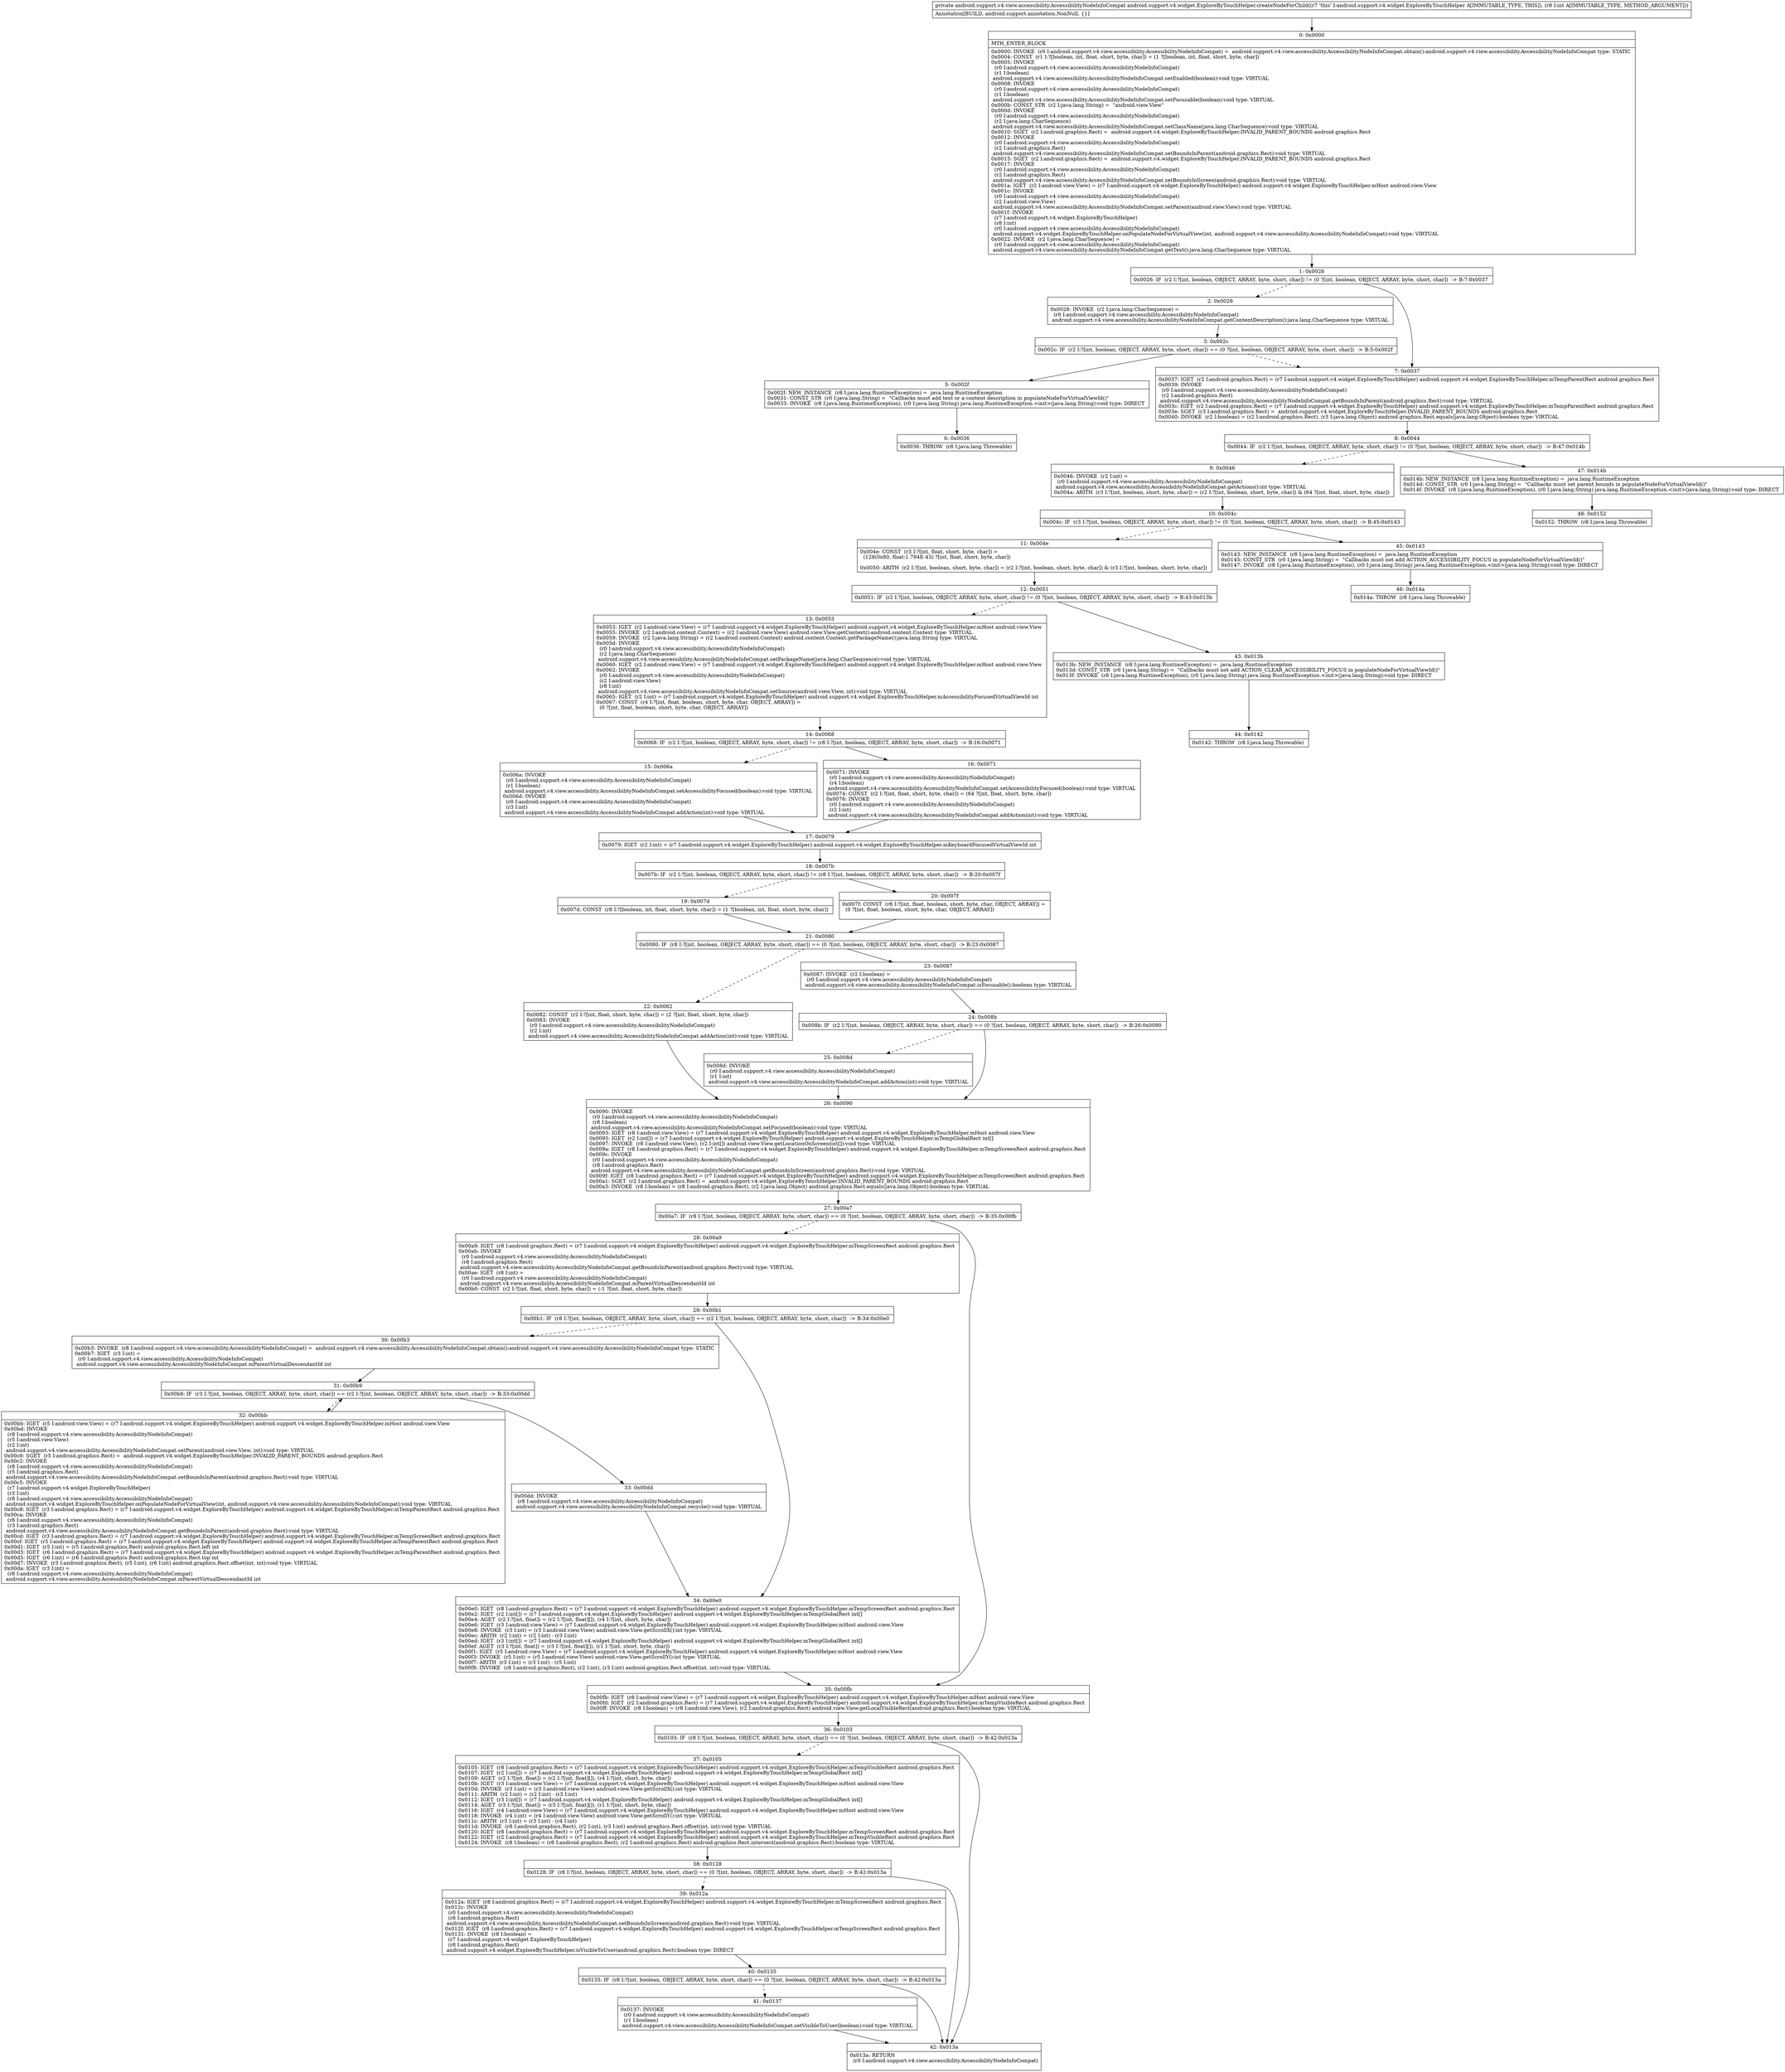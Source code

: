 digraph "CFG forandroid.support.v4.widget.ExploreByTouchHelper.createNodeForChild(I)Landroid\/support\/v4\/view\/accessibility\/AccessibilityNodeInfoCompat;" {
Node_0 [shape=record,label="{0\:\ 0x0000|MTH_ENTER_BLOCK\l|0x0000: INVOKE  (r0 I:android.support.v4.view.accessibility.AccessibilityNodeInfoCompat) =  android.support.v4.view.accessibility.AccessibilityNodeInfoCompat.obtain():android.support.v4.view.accessibility.AccessibilityNodeInfoCompat type: STATIC \l0x0004: CONST  (r1 I:?[boolean, int, float, short, byte, char]) = (1 ?[boolean, int, float, short, byte, char]) \l0x0005: INVOKE  \l  (r0 I:android.support.v4.view.accessibility.AccessibilityNodeInfoCompat)\l  (r1 I:boolean)\l android.support.v4.view.accessibility.AccessibilityNodeInfoCompat.setEnabled(boolean):void type: VIRTUAL \l0x0008: INVOKE  \l  (r0 I:android.support.v4.view.accessibility.AccessibilityNodeInfoCompat)\l  (r1 I:boolean)\l android.support.v4.view.accessibility.AccessibilityNodeInfoCompat.setFocusable(boolean):void type: VIRTUAL \l0x000b: CONST_STR  (r2 I:java.lang.String) =  \"android.view.View\" \l0x000d: INVOKE  \l  (r0 I:android.support.v4.view.accessibility.AccessibilityNodeInfoCompat)\l  (r2 I:java.lang.CharSequence)\l android.support.v4.view.accessibility.AccessibilityNodeInfoCompat.setClassName(java.lang.CharSequence):void type: VIRTUAL \l0x0010: SGET  (r2 I:android.graphics.Rect) =  android.support.v4.widget.ExploreByTouchHelper.INVALID_PARENT_BOUNDS android.graphics.Rect \l0x0012: INVOKE  \l  (r0 I:android.support.v4.view.accessibility.AccessibilityNodeInfoCompat)\l  (r2 I:android.graphics.Rect)\l android.support.v4.view.accessibility.AccessibilityNodeInfoCompat.setBoundsInParent(android.graphics.Rect):void type: VIRTUAL \l0x0015: SGET  (r2 I:android.graphics.Rect) =  android.support.v4.widget.ExploreByTouchHelper.INVALID_PARENT_BOUNDS android.graphics.Rect \l0x0017: INVOKE  \l  (r0 I:android.support.v4.view.accessibility.AccessibilityNodeInfoCompat)\l  (r2 I:android.graphics.Rect)\l android.support.v4.view.accessibility.AccessibilityNodeInfoCompat.setBoundsInScreen(android.graphics.Rect):void type: VIRTUAL \l0x001a: IGET  (r2 I:android.view.View) = (r7 I:android.support.v4.widget.ExploreByTouchHelper) android.support.v4.widget.ExploreByTouchHelper.mHost android.view.View \l0x001c: INVOKE  \l  (r0 I:android.support.v4.view.accessibility.AccessibilityNodeInfoCompat)\l  (r2 I:android.view.View)\l android.support.v4.view.accessibility.AccessibilityNodeInfoCompat.setParent(android.view.View):void type: VIRTUAL \l0x001f: INVOKE  \l  (r7 I:android.support.v4.widget.ExploreByTouchHelper)\l  (r8 I:int)\l  (r0 I:android.support.v4.view.accessibility.AccessibilityNodeInfoCompat)\l android.support.v4.widget.ExploreByTouchHelper.onPopulateNodeForVirtualView(int, android.support.v4.view.accessibility.AccessibilityNodeInfoCompat):void type: VIRTUAL \l0x0022: INVOKE  (r2 I:java.lang.CharSequence) = \l  (r0 I:android.support.v4.view.accessibility.AccessibilityNodeInfoCompat)\l android.support.v4.view.accessibility.AccessibilityNodeInfoCompat.getText():java.lang.CharSequence type: VIRTUAL \l}"];
Node_1 [shape=record,label="{1\:\ 0x0026|0x0026: IF  (r2 I:?[int, boolean, OBJECT, ARRAY, byte, short, char]) != (0 ?[int, boolean, OBJECT, ARRAY, byte, short, char])  \-\> B:7:0x0037 \l}"];
Node_2 [shape=record,label="{2\:\ 0x0028|0x0028: INVOKE  (r2 I:java.lang.CharSequence) = \l  (r0 I:android.support.v4.view.accessibility.AccessibilityNodeInfoCompat)\l android.support.v4.view.accessibility.AccessibilityNodeInfoCompat.getContentDescription():java.lang.CharSequence type: VIRTUAL \l}"];
Node_3 [shape=record,label="{3\:\ 0x002c|0x002c: IF  (r2 I:?[int, boolean, OBJECT, ARRAY, byte, short, char]) == (0 ?[int, boolean, OBJECT, ARRAY, byte, short, char])  \-\> B:5:0x002f \l}"];
Node_5 [shape=record,label="{5\:\ 0x002f|0x002f: NEW_INSTANCE  (r8 I:java.lang.RuntimeException) =  java.lang.RuntimeException \l0x0031: CONST_STR  (r0 I:java.lang.String) =  \"Callbacks must add text or a content description in populateNodeForVirtualViewId()\" \l0x0033: INVOKE  (r8 I:java.lang.RuntimeException), (r0 I:java.lang.String) java.lang.RuntimeException.\<init\>(java.lang.String):void type: DIRECT \l}"];
Node_6 [shape=record,label="{6\:\ 0x0036|0x0036: THROW  (r8 I:java.lang.Throwable) \l}"];
Node_7 [shape=record,label="{7\:\ 0x0037|0x0037: IGET  (r2 I:android.graphics.Rect) = (r7 I:android.support.v4.widget.ExploreByTouchHelper) android.support.v4.widget.ExploreByTouchHelper.mTempParentRect android.graphics.Rect \l0x0039: INVOKE  \l  (r0 I:android.support.v4.view.accessibility.AccessibilityNodeInfoCompat)\l  (r2 I:android.graphics.Rect)\l android.support.v4.view.accessibility.AccessibilityNodeInfoCompat.getBoundsInParent(android.graphics.Rect):void type: VIRTUAL \l0x003c: IGET  (r2 I:android.graphics.Rect) = (r7 I:android.support.v4.widget.ExploreByTouchHelper) android.support.v4.widget.ExploreByTouchHelper.mTempParentRect android.graphics.Rect \l0x003e: SGET  (r3 I:android.graphics.Rect) =  android.support.v4.widget.ExploreByTouchHelper.INVALID_PARENT_BOUNDS android.graphics.Rect \l0x0040: INVOKE  (r2 I:boolean) = (r2 I:android.graphics.Rect), (r3 I:java.lang.Object) android.graphics.Rect.equals(java.lang.Object):boolean type: VIRTUAL \l}"];
Node_8 [shape=record,label="{8\:\ 0x0044|0x0044: IF  (r2 I:?[int, boolean, OBJECT, ARRAY, byte, short, char]) != (0 ?[int, boolean, OBJECT, ARRAY, byte, short, char])  \-\> B:47:0x014b \l}"];
Node_9 [shape=record,label="{9\:\ 0x0046|0x0046: INVOKE  (r2 I:int) = \l  (r0 I:android.support.v4.view.accessibility.AccessibilityNodeInfoCompat)\l android.support.v4.view.accessibility.AccessibilityNodeInfoCompat.getActions():int type: VIRTUAL \l0x004a: ARITH  (r3 I:?[int, boolean, short, byte, char]) = (r2 I:?[int, boolean, short, byte, char]) & (64 ?[int, float, short, byte, char]) \l}"];
Node_10 [shape=record,label="{10\:\ 0x004c|0x004c: IF  (r3 I:?[int, boolean, OBJECT, ARRAY, byte, short, char]) != (0 ?[int, boolean, OBJECT, ARRAY, byte, short, char])  \-\> B:45:0x0143 \l}"];
Node_11 [shape=record,label="{11\:\ 0x004e|0x004e: CONST  (r3 I:?[int, float, short, byte, char]) = \l  (128(0x80, float:1.794E\-43) ?[int, float, short, byte, char])\l \l0x0050: ARITH  (r2 I:?[int, boolean, short, byte, char]) = (r2 I:?[int, boolean, short, byte, char]) & (r3 I:?[int, boolean, short, byte, char]) \l}"];
Node_12 [shape=record,label="{12\:\ 0x0051|0x0051: IF  (r2 I:?[int, boolean, OBJECT, ARRAY, byte, short, char]) != (0 ?[int, boolean, OBJECT, ARRAY, byte, short, char])  \-\> B:43:0x013b \l}"];
Node_13 [shape=record,label="{13\:\ 0x0053|0x0053: IGET  (r2 I:android.view.View) = (r7 I:android.support.v4.widget.ExploreByTouchHelper) android.support.v4.widget.ExploreByTouchHelper.mHost android.view.View \l0x0055: INVOKE  (r2 I:android.content.Context) = (r2 I:android.view.View) android.view.View.getContext():android.content.Context type: VIRTUAL \l0x0059: INVOKE  (r2 I:java.lang.String) = (r2 I:android.content.Context) android.content.Context.getPackageName():java.lang.String type: VIRTUAL \l0x005d: INVOKE  \l  (r0 I:android.support.v4.view.accessibility.AccessibilityNodeInfoCompat)\l  (r2 I:java.lang.CharSequence)\l android.support.v4.view.accessibility.AccessibilityNodeInfoCompat.setPackageName(java.lang.CharSequence):void type: VIRTUAL \l0x0060: IGET  (r2 I:android.view.View) = (r7 I:android.support.v4.widget.ExploreByTouchHelper) android.support.v4.widget.ExploreByTouchHelper.mHost android.view.View \l0x0062: INVOKE  \l  (r0 I:android.support.v4.view.accessibility.AccessibilityNodeInfoCompat)\l  (r2 I:android.view.View)\l  (r8 I:int)\l android.support.v4.view.accessibility.AccessibilityNodeInfoCompat.setSource(android.view.View, int):void type: VIRTUAL \l0x0065: IGET  (r2 I:int) = (r7 I:android.support.v4.widget.ExploreByTouchHelper) android.support.v4.widget.ExploreByTouchHelper.mAccessibilityFocusedVirtualViewId int \l0x0067: CONST  (r4 I:?[int, float, boolean, short, byte, char, OBJECT, ARRAY]) = \l  (0 ?[int, float, boolean, short, byte, char, OBJECT, ARRAY])\l \l}"];
Node_14 [shape=record,label="{14\:\ 0x0068|0x0068: IF  (r2 I:?[int, boolean, OBJECT, ARRAY, byte, short, char]) != (r8 I:?[int, boolean, OBJECT, ARRAY, byte, short, char])  \-\> B:16:0x0071 \l}"];
Node_15 [shape=record,label="{15\:\ 0x006a|0x006a: INVOKE  \l  (r0 I:android.support.v4.view.accessibility.AccessibilityNodeInfoCompat)\l  (r1 I:boolean)\l android.support.v4.view.accessibility.AccessibilityNodeInfoCompat.setAccessibilityFocused(boolean):void type: VIRTUAL \l0x006d: INVOKE  \l  (r0 I:android.support.v4.view.accessibility.AccessibilityNodeInfoCompat)\l  (r3 I:int)\l android.support.v4.view.accessibility.AccessibilityNodeInfoCompat.addAction(int):void type: VIRTUAL \l}"];
Node_16 [shape=record,label="{16\:\ 0x0071|0x0071: INVOKE  \l  (r0 I:android.support.v4.view.accessibility.AccessibilityNodeInfoCompat)\l  (r4 I:boolean)\l android.support.v4.view.accessibility.AccessibilityNodeInfoCompat.setAccessibilityFocused(boolean):void type: VIRTUAL \l0x0074: CONST  (r2 I:?[int, float, short, byte, char]) = (64 ?[int, float, short, byte, char]) \l0x0076: INVOKE  \l  (r0 I:android.support.v4.view.accessibility.AccessibilityNodeInfoCompat)\l  (r2 I:int)\l android.support.v4.view.accessibility.AccessibilityNodeInfoCompat.addAction(int):void type: VIRTUAL \l}"];
Node_17 [shape=record,label="{17\:\ 0x0079|0x0079: IGET  (r2 I:int) = (r7 I:android.support.v4.widget.ExploreByTouchHelper) android.support.v4.widget.ExploreByTouchHelper.mKeyboardFocusedVirtualViewId int \l}"];
Node_18 [shape=record,label="{18\:\ 0x007b|0x007b: IF  (r2 I:?[int, boolean, OBJECT, ARRAY, byte, short, char]) != (r8 I:?[int, boolean, OBJECT, ARRAY, byte, short, char])  \-\> B:20:0x007f \l}"];
Node_19 [shape=record,label="{19\:\ 0x007d|0x007d: CONST  (r8 I:?[boolean, int, float, short, byte, char]) = (1 ?[boolean, int, float, short, byte, char]) \l}"];
Node_20 [shape=record,label="{20\:\ 0x007f|0x007f: CONST  (r8 I:?[int, float, boolean, short, byte, char, OBJECT, ARRAY]) = \l  (0 ?[int, float, boolean, short, byte, char, OBJECT, ARRAY])\l \l}"];
Node_21 [shape=record,label="{21\:\ 0x0080|0x0080: IF  (r8 I:?[int, boolean, OBJECT, ARRAY, byte, short, char]) == (0 ?[int, boolean, OBJECT, ARRAY, byte, short, char])  \-\> B:23:0x0087 \l}"];
Node_22 [shape=record,label="{22\:\ 0x0082|0x0082: CONST  (r2 I:?[int, float, short, byte, char]) = (2 ?[int, float, short, byte, char]) \l0x0083: INVOKE  \l  (r0 I:android.support.v4.view.accessibility.AccessibilityNodeInfoCompat)\l  (r2 I:int)\l android.support.v4.view.accessibility.AccessibilityNodeInfoCompat.addAction(int):void type: VIRTUAL \l}"];
Node_23 [shape=record,label="{23\:\ 0x0087|0x0087: INVOKE  (r2 I:boolean) = \l  (r0 I:android.support.v4.view.accessibility.AccessibilityNodeInfoCompat)\l android.support.v4.view.accessibility.AccessibilityNodeInfoCompat.isFocusable():boolean type: VIRTUAL \l}"];
Node_24 [shape=record,label="{24\:\ 0x008b|0x008b: IF  (r2 I:?[int, boolean, OBJECT, ARRAY, byte, short, char]) == (0 ?[int, boolean, OBJECT, ARRAY, byte, short, char])  \-\> B:26:0x0090 \l}"];
Node_25 [shape=record,label="{25\:\ 0x008d|0x008d: INVOKE  \l  (r0 I:android.support.v4.view.accessibility.AccessibilityNodeInfoCompat)\l  (r1 I:int)\l android.support.v4.view.accessibility.AccessibilityNodeInfoCompat.addAction(int):void type: VIRTUAL \l}"];
Node_26 [shape=record,label="{26\:\ 0x0090|0x0090: INVOKE  \l  (r0 I:android.support.v4.view.accessibility.AccessibilityNodeInfoCompat)\l  (r8 I:boolean)\l android.support.v4.view.accessibility.AccessibilityNodeInfoCompat.setFocused(boolean):void type: VIRTUAL \l0x0093: IGET  (r8 I:android.view.View) = (r7 I:android.support.v4.widget.ExploreByTouchHelper) android.support.v4.widget.ExploreByTouchHelper.mHost android.view.View \l0x0095: IGET  (r2 I:int[]) = (r7 I:android.support.v4.widget.ExploreByTouchHelper) android.support.v4.widget.ExploreByTouchHelper.mTempGlobalRect int[] \l0x0097: INVOKE  (r8 I:android.view.View), (r2 I:int[]) android.view.View.getLocationOnScreen(int[]):void type: VIRTUAL \l0x009a: IGET  (r8 I:android.graphics.Rect) = (r7 I:android.support.v4.widget.ExploreByTouchHelper) android.support.v4.widget.ExploreByTouchHelper.mTempScreenRect android.graphics.Rect \l0x009c: INVOKE  \l  (r0 I:android.support.v4.view.accessibility.AccessibilityNodeInfoCompat)\l  (r8 I:android.graphics.Rect)\l android.support.v4.view.accessibility.AccessibilityNodeInfoCompat.getBoundsInScreen(android.graphics.Rect):void type: VIRTUAL \l0x009f: IGET  (r8 I:android.graphics.Rect) = (r7 I:android.support.v4.widget.ExploreByTouchHelper) android.support.v4.widget.ExploreByTouchHelper.mTempScreenRect android.graphics.Rect \l0x00a1: SGET  (r2 I:android.graphics.Rect) =  android.support.v4.widget.ExploreByTouchHelper.INVALID_PARENT_BOUNDS android.graphics.Rect \l0x00a3: INVOKE  (r8 I:boolean) = (r8 I:android.graphics.Rect), (r2 I:java.lang.Object) android.graphics.Rect.equals(java.lang.Object):boolean type: VIRTUAL \l}"];
Node_27 [shape=record,label="{27\:\ 0x00a7|0x00a7: IF  (r8 I:?[int, boolean, OBJECT, ARRAY, byte, short, char]) == (0 ?[int, boolean, OBJECT, ARRAY, byte, short, char])  \-\> B:35:0x00fb \l}"];
Node_28 [shape=record,label="{28\:\ 0x00a9|0x00a9: IGET  (r8 I:android.graphics.Rect) = (r7 I:android.support.v4.widget.ExploreByTouchHelper) android.support.v4.widget.ExploreByTouchHelper.mTempScreenRect android.graphics.Rect \l0x00ab: INVOKE  \l  (r0 I:android.support.v4.view.accessibility.AccessibilityNodeInfoCompat)\l  (r8 I:android.graphics.Rect)\l android.support.v4.view.accessibility.AccessibilityNodeInfoCompat.getBoundsInParent(android.graphics.Rect):void type: VIRTUAL \l0x00ae: IGET  (r8 I:int) = \l  (r0 I:android.support.v4.view.accessibility.AccessibilityNodeInfoCompat)\l android.support.v4.view.accessibility.AccessibilityNodeInfoCompat.mParentVirtualDescendantId int \l0x00b0: CONST  (r2 I:?[int, float, short, byte, char]) = (\-1 ?[int, float, short, byte, char]) \l}"];
Node_29 [shape=record,label="{29\:\ 0x00b1|0x00b1: IF  (r8 I:?[int, boolean, OBJECT, ARRAY, byte, short, char]) == (r2 I:?[int, boolean, OBJECT, ARRAY, byte, short, char])  \-\> B:34:0x00e0 \l}"];
Node_30 [shape=record,label="{30\:\ 0x00b3|0x00b3: INVOKE  (r8 I:android.support.v4.view.accessibility.AccessibilityNodeInfoCompat) =  android.support.v4.view.accessibility.AccessibilityNodeInfoCompat.obtain():android.support.v4.view.accessibility.AccessibilityNodeInfoCompat type: STATIC \l0x00b7: IGET  (r3 I:int) = \l  (r0 I:android.support.v4.view.accessibility.AccessibilityNodeInfoCompat)\l android.support.v4.view.accessibility.AccessibilityNodeInfoCompat.mParentVirtualDescendantId int \l}"];
Node_31 [shape=record,label="{31\:\ 0x00b9|0x00b9: IF  (r3 I:?[int, boolean, OBJECT, ARRAY, byte, short, char]) == (r2 I:?[int, boolean, OBJECT, ARRAY, byte, short, char])  \-\> B:33:0x00dd \l}"];
Node_32 [shape=record,label="{32\:\ 0x00bb|0x00bb: IGET  (r5 I:android.view.View) = (r7 I:android.support.v4.widget.ExploreByTouchHelper) android.support.v4.widget.ExploreByTouchHelper.mHost android.view.View \l0x00bd: INVOKE  \l  (r8 I:android.support.v4.view.accessibility.AccessibilityNodeInfoCompat)\l  (r5 I:android.view.View)\l  (r2 I:int)\l android.support.v4.view.accessibility.AccessibilityNodeInfoCompat.setParent(android.view.View, int):void type: VIRTUAL \l0x00c0: SGET  (r5 I:android.graphics.Rect) =  android.support.v4.widget.ExploreByTouchHelper.INVALID_PARENT_BOUNDS android.graphics.Rect \l0x00c2: INVOKE  \l  (r8 I:android.support.v4.view.accessibility.AccessibilityNodeInfoCompat)\l  (r5 I:android.graphics.Rect)\l android.support.v4.view.accessibility.AccessibilityNodeInfoCompat.setBoundsInParent(android.graphics.Rect):void type: VIRTUAL \l0x00c5: INVOKE  \l  (r7 I:android.support.v4.widget.ExploreByTouchHelper)\l  (r3 I:int)\l  (r8 I:android.support.v4.view.accessibility.AccessibilityNodeInfoCompat)\l android.support.v4.widget.ExploreByTouchHelper.onPopulateNodeForVirtualView(int, android.support.v4.view.accessibility.AccessibilityNodeInfoCompat):void type: VIRTUAL \l0x00c8: IGET  (r3 I:android.graphics.Rect) = (r7 I:android.support.v4.widget.ExploreByTouchHelper) android.support.v4.widget.ExploreByTouchHelper.mTempParentRect android.graphics.Rect \l0x00ca: INVOKE  \l  (r8 I:android.support.v4.view.accessibility.AccessibilityNodeInfoCompat)\l  (r3 I:android.graphics.Rect)\l android.support.v4.view.accessibility.AccessibilityNodeInfoCompat.getBoundsInParent(android.graphics.Rect):void type: VIRTUAL \l0x00cd: IGET  (r3 I:android.graphics.Rect) = (r7 I:android.support.v4.widget.ExploreByTouchHelper) android.support.v4.widget.ExploreByTouchHelper.mTempScreenRect android.graphics.Rect \l0x00cf: IGET  (r5 I:android.graphics.Rect) = (r7 I:android.support.v4.widget.ExploreByTouchHelper) android.support.v4.widget.ExploreByTouchHelper.mTempParentRect android.graphics.Rect \l0x00d1: IGET  (r5 I:int) = (r5 I:android.graphics.Rect) android.graphics.Rect.left int \l0x00d3: IGET  (r6 I:android.graphics.Rect) = (r7 I:android.support.v4.widget.ExploreByTouchHelper) android.support.v4.widget.ExploreByTouchHelper.mTempParentRect android.graphics.Rect \l0x00d5: IGET  (r6 I:int) = (r6 I:android.graphics.Rect) android.graphics.Rect.top int \l0x00d7: INVOKE  (r3 I:android.graphics.Rect), (r5 I:int), (r6 I:int) android.graphics.Rect.offset(int, int):void type: VIRTUAL \l0x00da: IGET  (r3 I:int) = \l  (r8 I:android.support.v4.view.accessibility.AccessibilityNodeInfoCompat)\l android.support.v4.view.accessibility.AccessibilityNodeInfoCompat.mParentVirtualDescendantId int \l}"];
Node_33 [shape=record,label="{33\:\ 0x00dd|0x00dd: INVOKE  \l  (r8 I:android.support.v4.view.accessibility.AccessibilityNodeInfoCompat)\l android.support.v4.view.accessibility.AccessibilityNodeInfoCompat.recycle():void type: VIRTUAL \l}"];
Node_34 [shape=record,label="{34\:\ 0x00e0|0x00e0: IGET  (r8 I:android.graphics.Rect) = (r7 I:android.support.v4.widget.ExploreByTouchHelper) android.support.v4.widget.ExploreByTouchHelper.mTempScreenRect android.graphics.Rect \l0x00e2: IGET  (r2 I:int[]) = (r7 I:android.support.v4.widget.ExploreByTouchHelper) android.support.v4.widget.ExploreByTouchHelper.mTempGlobalRect int[] \l0x00e4: AGET  (r2 I:?[int, float]) = (r2 I:?[int, float][]), (r4 I:?[int, short, byte, char]) \l0x00e6: IGET  (r3 I:android.view.View) = (r7 I:android.support.v4.widget.ExploreByTouchHelper) android.support.v4.widget.ExploreByTouchHelper.mHost android.view.View \l0x00e8: INVOKE  (r3 I:int) = (r3 I:android.view.View) android.view.View.getScrollX():int type: VIRTUAL \l0x00ec: ARITH  (r2 I:int) = (r2 I:int) \- (r3 I:int) \l0x00ed: IGET  (r3 I:int[]) = (r7 I:android.support.v4.widget.ExploreByTouchHelper) android.support.v4.widget.ExploreByTouchHelper.mTempGlobalRect int[] \l0x00ef: AGET  (r3 I:?[int, float]) = (r3 I:?[int, float][]), (r1 I:?[int, short, byte, char]) \l0x00f1: IGET  (r5 I:android.view.View) = (r7 I:android.support.v4.widget.ExploreByTouchHelper) android.support.v4.widget.ExploreByTouchHelper.mHost android.view.View \l0x00f3: INVOKE  (r5 I:int) = (r5 I:android.view.View) android.view.View.getScrollY():int type: VIRTUAL \l0x00f7: ARITH  (r3 I:int) = (r3 I:int) \- (r5 I:int) \l0x00f8: INVOKE  (r8 I:android.graphics.Rect), (r2 I:int), (r3 I:int) android.graphics.Rect.offset(int, int):void type: VIRTUAL \l}"];
Node_35 [shape=record,label="{35\:\ 0x00fb|0x00fb: IGET  (r8 I:android.view.View) = (r7 I:android.support.v4.widget.ExploreByTouchHelper) android.support.v4.widget.ExploreByTouchHelper.mHost android.view.View \l0x00fd: IGET  (r2 I:android.graphics.Rect) = (r7 I:android.support.v4.widget.ExploreByTouchHelper) android.support.v4.widget.ExploreByTouchHelper.mTempVisibleRect android.graphics.Rect \l0x00ff: INVOKE  (r8 I:boolean) = (r8 I:android.view.View), (r2 I:android.graphics.Rect) android.view.View.getLocalVisibleRect(android.graphics.Rect):boolean type: VIRTUAL \l}"];
Node_36 [shape=record,label="{36\:\ 0x0103|0x0103: IF  (r8 I:?[int, boolean, OBJECT, ARRAY, byte, short, char]) == (0 ?[int, boolean, OBJECT, ARRAY, byte, short, char])  \-\> B:42:0x013a \l}"];
Node_37 [shape=record,label="{37\:\ 0x0105|0x0105: IGET  (r8 I:android.graphics.Rect) = (r7 I:android.support.v4.widget.ExploreByTouchHelper) android.support.v4.widget.ExploreByTouchHelper.mTempVisibleRect android.graphics.Rect \l0x0107: IGET  (r2 I:int[]) = (r7 I:android.support.v4.widget.ExploreByTouchHelper) android.support.v4.widget.ExploreByTouchHelper.mTempGlobalRect int[] \l0x0109: AGET  (r2 I:?[int, float]) = (r2 I:?[int, float][]), (r4 I:?[int, short, byte, char]) \l0x010b: IGET  (r3 I:android.view.View) = (r7 I:android.support.v4.widget.ExploreByTouchHelper) android.support.v4.widget.ExploreByTouchHelper.mHost android.view.View \l0x010d: INVOKE  (r3 I:int) = (r3 I:android.view.View) android.view.View.getScrollX():int type: VIRTUAL \l0x0111: ARITH  (r2 I:int) = (r2 I:int) \- (r3 I:int) \l0x0112: IGET  (r3 I:int[]) = (r7 I:android.support.v4.widget.ExploreByTouchHelper) android.support.v4.widget.ExploreByTouchHelper.mTempGlobalRect int[] \l0x0114: AGET  (r3 I:?[int, float]) = (r3 I:?[int, float][]), (r1 I:?[int, short, byte, char]) \l0x0116: IGET  (r4 I:android.view.View) = (r7 I:android.support.v4.widget.ExploreByTouchHelper) android.support.v4.widget.ExploreByTouchHelper.mHost android.view.View \l0x0118: INVOKE  (r4 I:int) = (r4 I:android.view.View) android.view.View.getScrollY():int type: VIRTUAL \l0x011c: ARITH  (r3 I:int) = (r3 I:int) \- (r4 I:int) \l0x011d: INVOKE  (r8 I:android.graphics.Rect), (r2 I:int), (r3 I:int) android.graphics.Rect.offset(int, int):void type: VIRTUAL \l0x0120: IGET  (r8 I:android.graphics.Rect) = (r7 I:android.support.v4.widget.ExploreByTouchHelper) android.support.v4.widget.ExploreByTouchHelper.mTempScreenRect android.graphics.Rect \l0x0122: IGET  (r2 I:android.graphics.Rect) = (r7 I:android.support.v4.widget.ExploreByTouchHelper) android.support.v4.widget.ExploreByTouchHelper.mTempVisibleRect android.graphics.Rect \l0x0124: INVOKE  (r8 I:boolean) = (r8 I:android.graphics.Rect), (r2 I:android.graphics.Rect) android.graphics.Rect.intersect(android.graphics.Rect):boolean type: VIRTUAL \l}"];
Node_38 [shape=record,label="{38\:\ 0x0128|0x0128: IF  (r8 I:?[int, boolean, OBJECT, ARRAY, byte, short, char]) == (0 ?[int, boolean, OBJECT, ARRAY, byte, short, char])  \-\> B:42:0x013a \l}"];
Node_39 [shape=record,label="{39\:\ 0x012a|0x012a: IGET  (r8 I:android.graphics.Rect) = (r7 I:android.support.v4.widget.ExploreByTouchHelper) android.support.v4.widget.ExploreByTouchHelper.mTempScreenRect android.graphics.Rect \l0x012c: INVOKE  \l  (r0 I:android.support.v4.view.accessibility.AccessibilityNodeInfoCompat)\l  (r8 I:android.graphics.Rect)\l android.support.v4.view.accessibility.AccessibilityNodeInfoCompat.setBoundsInScreen(android.graphics.Rect):void type: VIRTUAL \l0x012f: IGET  (r8 I:android.graphics.Rect) = (r7 I:android.support.v4.widget.ExploreByTouchHelper) android.support.v4.widget.ExploreByTouchHelper.mTempScreenRect android.graphics.Rect \l0x0131: INVOKE  (r8 I:boolean) = \l  (r7 I:android.support.v4.widget.ExploreByTouchHelper)\l  (r8 I:android.graphics.Rect)\l android.support.v4.widget.ExploreByTouchHelper.isVisibleToUser(android.graphics.Rect):boolean type: DIRECT \l}"];
Node_40 [shape=record,label="{40\:\ 0x0135|0x0135: IF  (r8 I:?[int, boolean, OBJECT, ARRAY, byte, short, char]) == (0 ?[int, boolean, OBJECT, ARRAY, byte, short, char])  \-\> B:42:0x013a \l}"];
Node_41 [shape=record,label="{41\:\ 0x0137|0x0137: INVOKE  \l  (r0 I:android.support.v4.view.accessibility.AccessibilityNodeInfoCompat)\l  (r1 I:boolean)\l android.support.v4.view.accessibility.AccessibilityNodeInfoCompat.setVisibleToUser(boolean):void type: VIRTUAL \l}"];
Node_42 [shape=record,label="{42\:\ 0x013a|0x013a: RETURN  \l  (r0 I:android.support.v4.view.accessibility.AccessibilityNodeInfoCompat)\l \l}"];
Node_43 [shape=record,label="{43\:\ 0x013b|0x013b: NEW_INSTANCE  (r8 I:java.lang.RuntimeException) =  java.lang.RuntimeException \l0x013d: CONST_STR  (r0 I:java.lang.String) =  \"Callbacks must not add ACTION_CLEAR_ACCESSIBILITY_FOCUS in populateNodeForVirtualViewId()\" \l0x013f: INVOKE  (r8 I:java.lang.RuntimeException), (r0 I:java.lang.String) java.lang.RuntimeException.\<init\>(java.lang.String):void type: DIRECT \l}"];
Node_44 [shape=record,label="{44\:\ 0x0142|0x0142: THROW  (r8 I:java.lang.Throwable) \l}"];
Node_45 [shape=record,label="{45\:\ 0x0143|0x0143: NEW_INSTANCE  (r8 I:java.lang.RuntimeException) =  java.lang.RuntimeException \l0x0145: CONST_STR  (r0 I:java.lang.String) =  \"Callbacks must not add ACTION_ACCESSIBILITY_FOCUS in populateNodeForVirtualViewId()\" \l0x0147: INVOKE  (r8 I:java.lang.RuntimeException), (r0 I:java.lang.String) java.lang.RuntimeException.\<init\>(java.lang.String):void type: DIRECT \l}"];
Node_46 [shape=record,label="{46\:\ 0x014a|0x014a: THROW  (r8 I:java.lang.Throwable) \l}"];
Node_47 [shape=record,label="{47\:\ 0x014b|0x014b: NEW_INSTANCE  (r8 I:java.lang.RuntimeException) =  java.lang.RuntimeException \l0x014d: CONST_STR  (r0 I:java.lang.String) =  \"Callbacks must set parent bounds in populateNodeForVirtualViewId()\" \l0x014f: INVOKE  (r8 I:java.lang.RuntimeException), (r0 I:java.lang.String) java.lang.RuntimeException.\<init\>(java.lang.String):void type: DIRECT \l}"];
Node_48 [shape=record,label="{48\:\ 0x0152|0x0152: THROW  (r8 I:java.lang.Throwable) \l}"];
MethodNode[shape=record,label="{private android.support.v4.view.accessibility.AccessibilityNodeInfoCompat android.support.v4.widget.ExploreByTouchHelper.createNodeForChild((r7 'this' I:android.support.v4.widget.ExploreByTouchHelper A[IMMUTABLE_TYPE, THIS]), (r8 I:int A[IMMUTABLE_TYPE, METHOD_ARGUMENT]))  | Annotation[BUILD, android.support.annotation.NonNull, \{\}]\l}"];
MethodNode -> Node_0;
Node_0 -> Node_1;
Node_1 -> Node_2[style=dashed];
Node_1 -> Node_7;
Node_2 -> Node_3;
Node_3 -> Node_5;
Node_3 -> Node_7[style=dashed];
Node_5 -> Node_6;
Node_7 -> Node_8;
Node_8 -> Node_9[style=dashed];
Node_8 -> Node_47;
Node_9 -> Node_10;
Node_10 -> Node_11[style=dashed];
Node_10 -> Node_45;
Node_11 -> Node_12;
Node_12 -> Node_13[style=dashed];
Node_12 -> Node_43;
Node_13 -> Node_14;
Node_14 -> Node_15[style=dashed];
Node_14 -> Node_16;
Node_15 -> Node_17;
Node_16 -> Node_17;
Node_17 -> Node_18;
Node_18 -> Node_19[style=dashed];
Node_18 -> Node_20;
Node_19 -> Node_21;
Node_20 -> Node_21;
Node_21 -> Node_22[style=dashed];
Node_21 -> Node_23;
Node_22 -> Node_26;
Node_23 -> Node_24;
Node_24 -> Node_25[style=dashed];
Node_24 -> Node_26;
Node_25 -> Node_26;
Node_26 -> Node_27;
Node_27 -> Node_28[style=dashed];
Node_27 -> Node_35;
Node_28 -> Node_29;
Node_29 -> Node_30[style=dashed];
Node_29 -> Node_34;
Node_30 -> Node_31;
Node_31 -> Node_32[style=dashed];
Node_31 -> Node_33;
Node_32 -> Node_31;
Node_33 -> Node_34;
Node_34 -> Node_35;
Node_35 -> Node_36;
Node_36 -> Node_37[style=dashed];
Node_36 -> Node_42;
Node_37 -> Node_38;
Node_38 -> Node_39[style=dashed];
Node_38 -> Node_42;
Node_39 -> Node_40;
Node_40 -> Node_41[style=dashed];
Node_40 -> Node_42;
Node_41 -> Node_42;
Node_43 -> Node_44;
Node_45 -> Node_46;
Node_47 -> Node_48;
}

